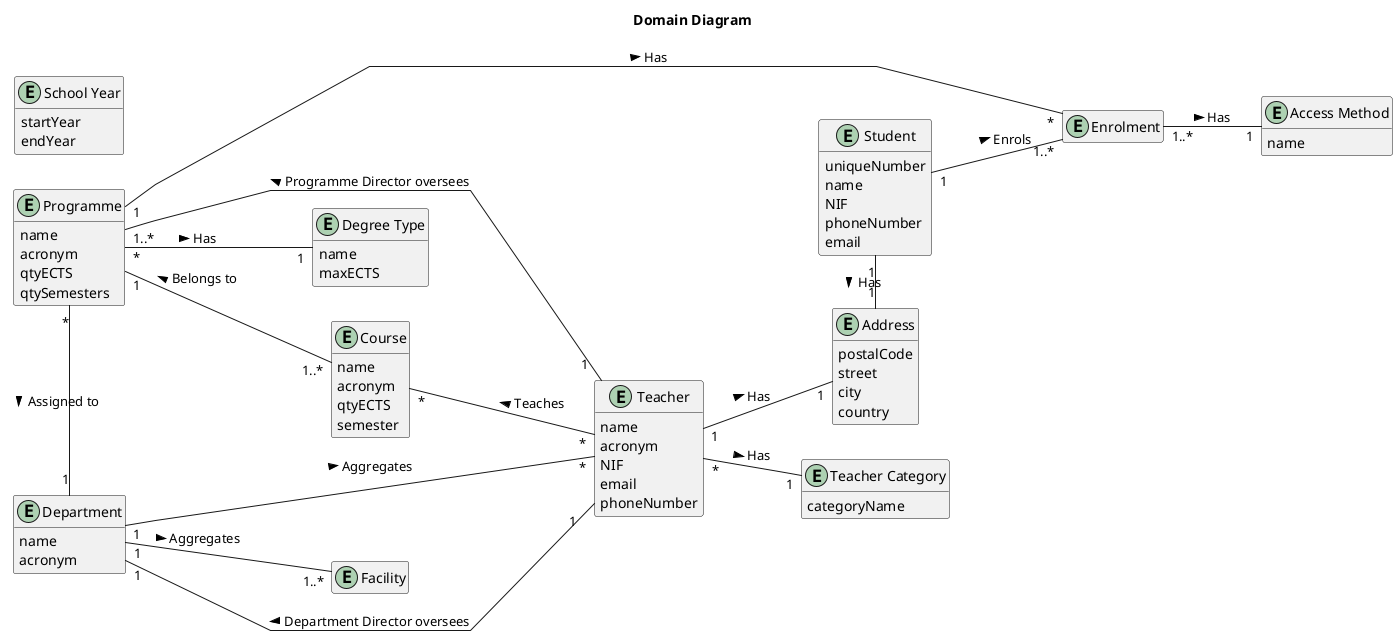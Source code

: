 @startuml
skinparam linetype polyline
left to right direction
hide empty methods
hide empty members
title "Domain Diagram"

' Entities
entity Facility {
}

entity "School Year" {
  startYear
  endYear
}

entity Department {
  name
  acronym
}

entity Course {
  name
  acronym
  qtyECTS
  semester
}

entity Address {
  postalCode
  street
  city
  country
}

entity "Teacher Category" {
  categoryName
}

entity Teacher {
  name
  acronym
  NIF
  email
  phoneNumber
}

entity Programme {
  name
  acronym
  qtyECTS
  qtySemesters
}

entity Enrolment {
}

entity Student {
  uniqueNumber
  name
  NIF
  phoneNumber
  email
}

entity "Degree Type" {
  name
  maxECTS
}

entity "Access Method" {
  name
}

Facility "1..*" -up- "1" Department : Aggregates <
Department "1" --- "1   " Teacher : Department Director oversees <
Department "1" --- "*" Teacher : Aggregates >
Course "*" -- "*" Teacher : Teaches <
Address "1" -right- "1" Student : Has <
Teacher "1" -- "1" Address : Has >
"Teacher" "*" -- "1" "Teacher Category" : Has >
Programme "1" -- "1..*" Course : Belongs to <
Programme "1" -- "*" Enrolment : Has >
Programme "*" -right- "1" Department : Assigned to >
Programme "1..*" -- "1  " Teacher : Programme Director oversees <
Programme "*" -- "1" "Degree Type" : Has >
Student "1" -- "1..*" Enrolment : Enrols >
Enrolment "1..*" -- "1" "Access Method" : Has >
@enduml